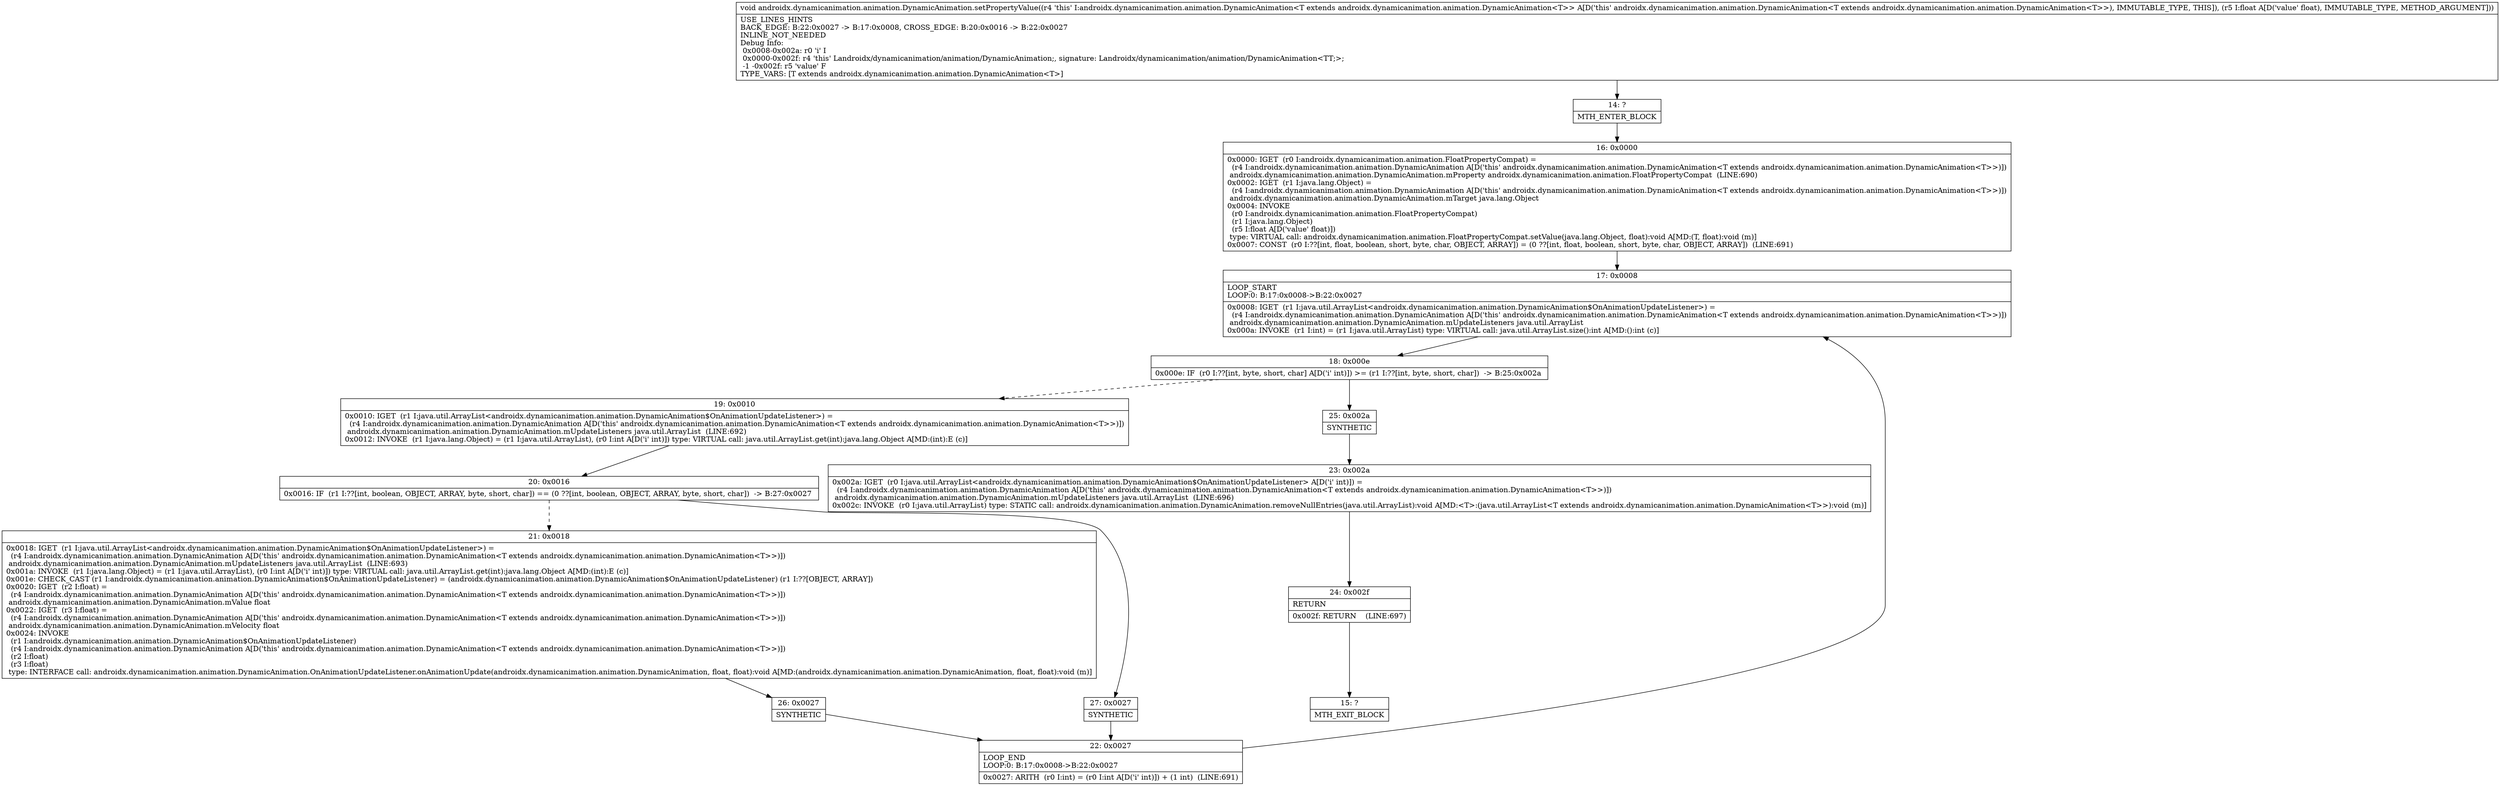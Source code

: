 digraph "CFG forandroidx.dynamicanimation.animation.DynamicAnimation.setPropertyValue(F)V" {
Node_14 [shape=record,label="{14\:\ ?|MTH_ENTER_BLOCK\l}"];
Node_16 [shape=record,label="{16\:\ 0x0000|0x0000: IGET  (r0 I:androidx.dynamicanimation.animation.FloatPropertyCompat) = \l  (r4 I:androidx.dynamicanimation.animation.DynamicAnimation A[D('this' androidx.dynamicanimation.animation.DynamicAnimation\<T extends androidx.dynamicanimation.animation.DynamicAnimation\<T\>\>)])\l androidx.dynamicanimation.animation.DynamicAnimation.mProperty androidx.dynamicanimation.animation.FloatPropertyCompat  (LINE:690)\l0x0002: IGET  (r1 I:java.lang.Object) = \l  (r4 I:androidx.dynamicanimation.animation.DynamicAnimation A[D('this' androidx.dynamicanimation.animation.DynamicAnimation\<T extends androidx.dynamicanimation.animation.DynamicAnimation\<T\>\>)])\l androidx.dynamicanimation.animation.DynamicAnimation.mTarget java.lang.Object \l0x0004: INVOKE  \l  (r0 I:androidx.dynamicanimation.animation.FloatPropertyCompat)\l  (r1 I:java.lang.Object)\l  (r5 I:float A[D('value' float)])\l type: VIRTUAL call: androidx.dynamicanimation.animation.FloatPropertyCompat.setValue(java.lang.Object, float):void A[MD:(T, float):void (m)]\l0x0007: CONST  (r0 I:??[int, float, boolean, short, byte, char, OBJECT, ARRAY]) = (0 ??[int, float, boolean, short, byte, char, OBJECT, ARRAY])  (LINE:691)\l}"];
Node_17 [shape=record,label="{17\:\ 0x0008|LOOP_START\lLOOP:0: B:17:0x0008\-\>B:22:0x0027\l|0x0008: IGET  (r1 I:java.util.ArrayList\<androidx.dynamicanimation.animation.DynamicAnimation$OnAnimationUpdateListener\>) = \l  (r4 I:androidx.dynamicanimation.animation.DynamicAnimation A[D('this' androidx.dynamicanimation.animation.DynamicAnimation\<T extends androidx.dynamicanimation.animation.DynamicAnimation\<T\>\>)])\l androidx.dynamicanimation.animation.DynamicAnimation.mUpdateListeners java.util.ArrayList \l0x000a: INVOKE  (r1 I:int) = (r1 I:java.util.ArrayList) type: VIRTUAL call: java.util.ArrayList.size():int A[MD:():int (c)]\l}"];
Node_18 [shape=record,label="{18\:\ 0x000e|0x000e: IF  (r0 I:??[int, byte, short, char] A[D('i' int)]) \>= (r1 I:??[int, byte, short, char])  \-\> B:25:0x002a \l}"];
Node_19 [shape=record,label="{19\:\ 0x0010|0x0010: IGET  (r1 I:java.util.ArrayList\<androidx.dynamicanimation.animation.DynamicAnimation$OnAnimationUpdateListener\>) = \l  (r4 I:androidx.dynamicanimation.animation.DynamicAnimation A[D('this' androidx.dynamicanimation.animation.DynamicAnimation\<T extends androidx.dynamicanimation.animation.DynamicAnimation\<T\>\>)])\l androidx.dynamicanimation.animation.DynamicAnimation.mUpdateListeners java.util.ArrayList  (LINE:692)\l0x0012: INVOKE  (r1 I:java.lang.Object) = (r1 I:java.util.ArrayList), (r0 I:int A[D('i' int)]) type: VIRTUAL call: java.util.ArrayList.get(int):java.lang.Object A[MD:(int):E (c)]\l}"];
Node_20 [shape=record,label="{20\:\ 0x0016|0x0016: IF  (r1 I:??[int, boolean, OBJECT, ARRAY, byte, short, char]) == (0 ??[int, boolean, OBJECT, ARRAY, byte, short, char])  \-\> B:27:0x0027 \l}"];
Node_21 [shape=record,label="{21\:\ 0x0018|0x0018: IGET  (r1 I:java.util.ArrayList\<androidx.dynamicanimation.animation.DynamicAnimation$OnAnimationUpdateListener\>) = \l  (r4 I:androidx.dynamicanimation.animation.DynamicAnimation A[D('this' androidx.dynamicanimation.animation.DynamicAnimation\<T extends androidx.dynamicanimation.animation.DynamicAnimation\<T\>\>)])\l androidx.dynamicanimation.animation.DynamicAnimation.mUpdateListeners java.util.ArrayList  (LINE:693)\l0x001a: INVOKE  (r1 I:java.lang.Object) = (r1 I:java.util.ArrayList), (r0 I:int A[D('i' int)]) type: VIRTUAL call: java.util.ArrayList.get(int):java.lang.Object A[MD:(int):E (c)]\l0x001e: CHECK_CAST (r1 I:androidx.dynamicanimation.animation.DynamicAnimation$OnAnimationUpdateListener) = (androidx.dynamicanimation.animation.DynamicAnimation$OnAnimationUpdateListener) (r1 I:??[OBJECT, ARRAY]) \l0x0020: IGET  (r2 I:float) = \l  (r4 I:androidx.dynamicanimation.animation.DynamicAnimation A[D('this' androidx.dynamicanimation.animation.DynamicAnimation\<T extends androidx.dynamicanimation.animation.DynamicAnimation\<T\>\>)])\l androidx.dynamicanimation.animation.DynamicAnimation.mValue float \l0x0022: IGET  (r3 I:float) = \l  (r4 I:androidx.dynamicanimation.animation.DynamicAnimation A[D('this' androidx.dynamicanimation.animation.DynamicAnimation\<T extends androidx.dynamicanimation.animation.DynamicAnimation\<T\>\>)])\l androidx.dynamicanimation.animation.DynamicAnimation.mVelocity float \l0x0024: INVOKE  \l  (r1 I:androidx.dynamicanimation.animation.DynamicAnimation$OnAnimationUpdateListener)\l  (r4 I:androidx.dynamicanimation.animation.DynamicAnimation A[D('this' androidx.dynamicanimation.animation.DynamicAnimation\<T extends androidx.dynamicanimation.animation.DynamicAnimation\<T\>\>)])\l  (r2 I:float)\l  (r3 I:float)\l type: INTERFACE call: androidx.dynamicanimation.animation.DynamicAnimation.OnAnimationUpdateListener.onAnimationUpdate(androidx.dynamicanimation.animation.DynamicAnimation, float, float):void A[MD:(androidx.dynamicanimation.animation.DynamicAnimation, float, float):void (m)]\l}"];
Node_26 [shape=record,label="{26\:\ 0x0027|SYNTHETIC\l}"];
Node_22 [shape=record,label="{22\:\ 0x0027|LOOP_END\lLOOP:0: B:17:0x0008\-\>B:22:0x0027\l|0x0027: ARITH  (r0 I:int) = (r0 I:int A[D('i' int)]) + (1 int)  (LINE:691)\l}"];
Node_27 [shape=record,label="{27\:\ 0x0027|SYNTHETIC\l}"];
Node_25 [shape=record,label="{25\:\ 0x002a|SYNTHETIC\l}"];
Node_23 [shape=record,label="{23\:\ 0x002a|0x002a: IGET  (r0 I:java.util.ArrayList\<androidx.dynamicanimation.animation.DynamicAnimation$OnAnimationUpdateListener\> A[D('i' int)]) = \l  (r4 I:androidx.dynamicanimation.animation.DynamicAnimation A[D('this' androidx.dynamicanimation.animation.DynamicAnimation\<T extends androidx.dynamicanimation.animation.DynamicAnimation\<T\>\>)])\l androidx.dynamicanimation.animation.DynamicAnimation.mUpdateListeners java.util.ArrayList  (LINE:696)\l0x002c: INVOKE  (r0 I:java.util.ArrayList) type: STATIC call: androidx.dynamicanimation.animation.DynamicAnimation.removeNullEntries(java.util.ArrayList):void A[MD:\<T\>:(java.util.ArrayList\<T extends androidx.dynamicanimation.animation.DynamicAnimation\<T\>\>):void (m)]\l}"];
Node_24 [shape=record,label="{24\:\ 0x002f|RETURN\l|0x002f: RETURN    (LINE:697)\l}"];
Node_15 [shape=record,label="{15\:\ ?|MTH_EXIT_BLOCK\l}"];
MethodNode[shape=record,label="{void androidx.dynamicanimation.animation.DynamicAnimation.setPropertyValue((r4 'this' I:androidx.dynamicanimation.animation.DynamicAnimation\<T extends androidx.dynamicanimation.animation.DynamicAnimation\<T\>\> A[D('this' androidx.dynamicanimation.animation.DynamicAnimation\<T extends androidx.dynamicanimation.animation.DynamicAnimation\<T\>\>), IMMUTABLE_TYPE, THIS]), (r5 I:float A[D('value' float), IMMUTABLE_TYPE, METHOD_ARGUMENT]))  | USE_LINES_HINTS\lBACK_EDGE: B:22:0x0027 \-\> B:17:0x0008, CROSS_EDGE: B:20:0x0016 \-\> B:22:0x0027\lINLINE_NOT_NEEDED\lDebug Info:\l  0x0008\-0x002a: r0 'i' I\l  0x0000\-0x002f: r4 'this' Landroidx\/dynamicanimation\/animation\/DynamicAnimation;, signature: Landroidx\/dynamicanimation\/animation\/DynamicAnimation\<TT;\>;\l  \-1 \-0x002f: r5 'value' F\lTYPE_VARS: [T extends androidx.dynamicanimation.animation.DynamicAnimation\<T\>]\l}"];
MethodNode -> Node_14;Node_14 -> Node_16;
Node_16 -> Node_17;
Node_17 -> Node_18;
Node_18 -> Node_19[style=dashed];
Node_18 -> Node_25;
Node_19 -> Node_20;
Node_20 -> Node_21[style=dashed];
Node_20 -> Node_27;
Node_21 -> Node_26;
Node_26 -> Node_22;
Node_22 -> Node_17;
Node_27 -> Node_22;
Node_25 -> Node_23;
Node_23 -> Node_24;
Node_24 -> Node_15;
}

